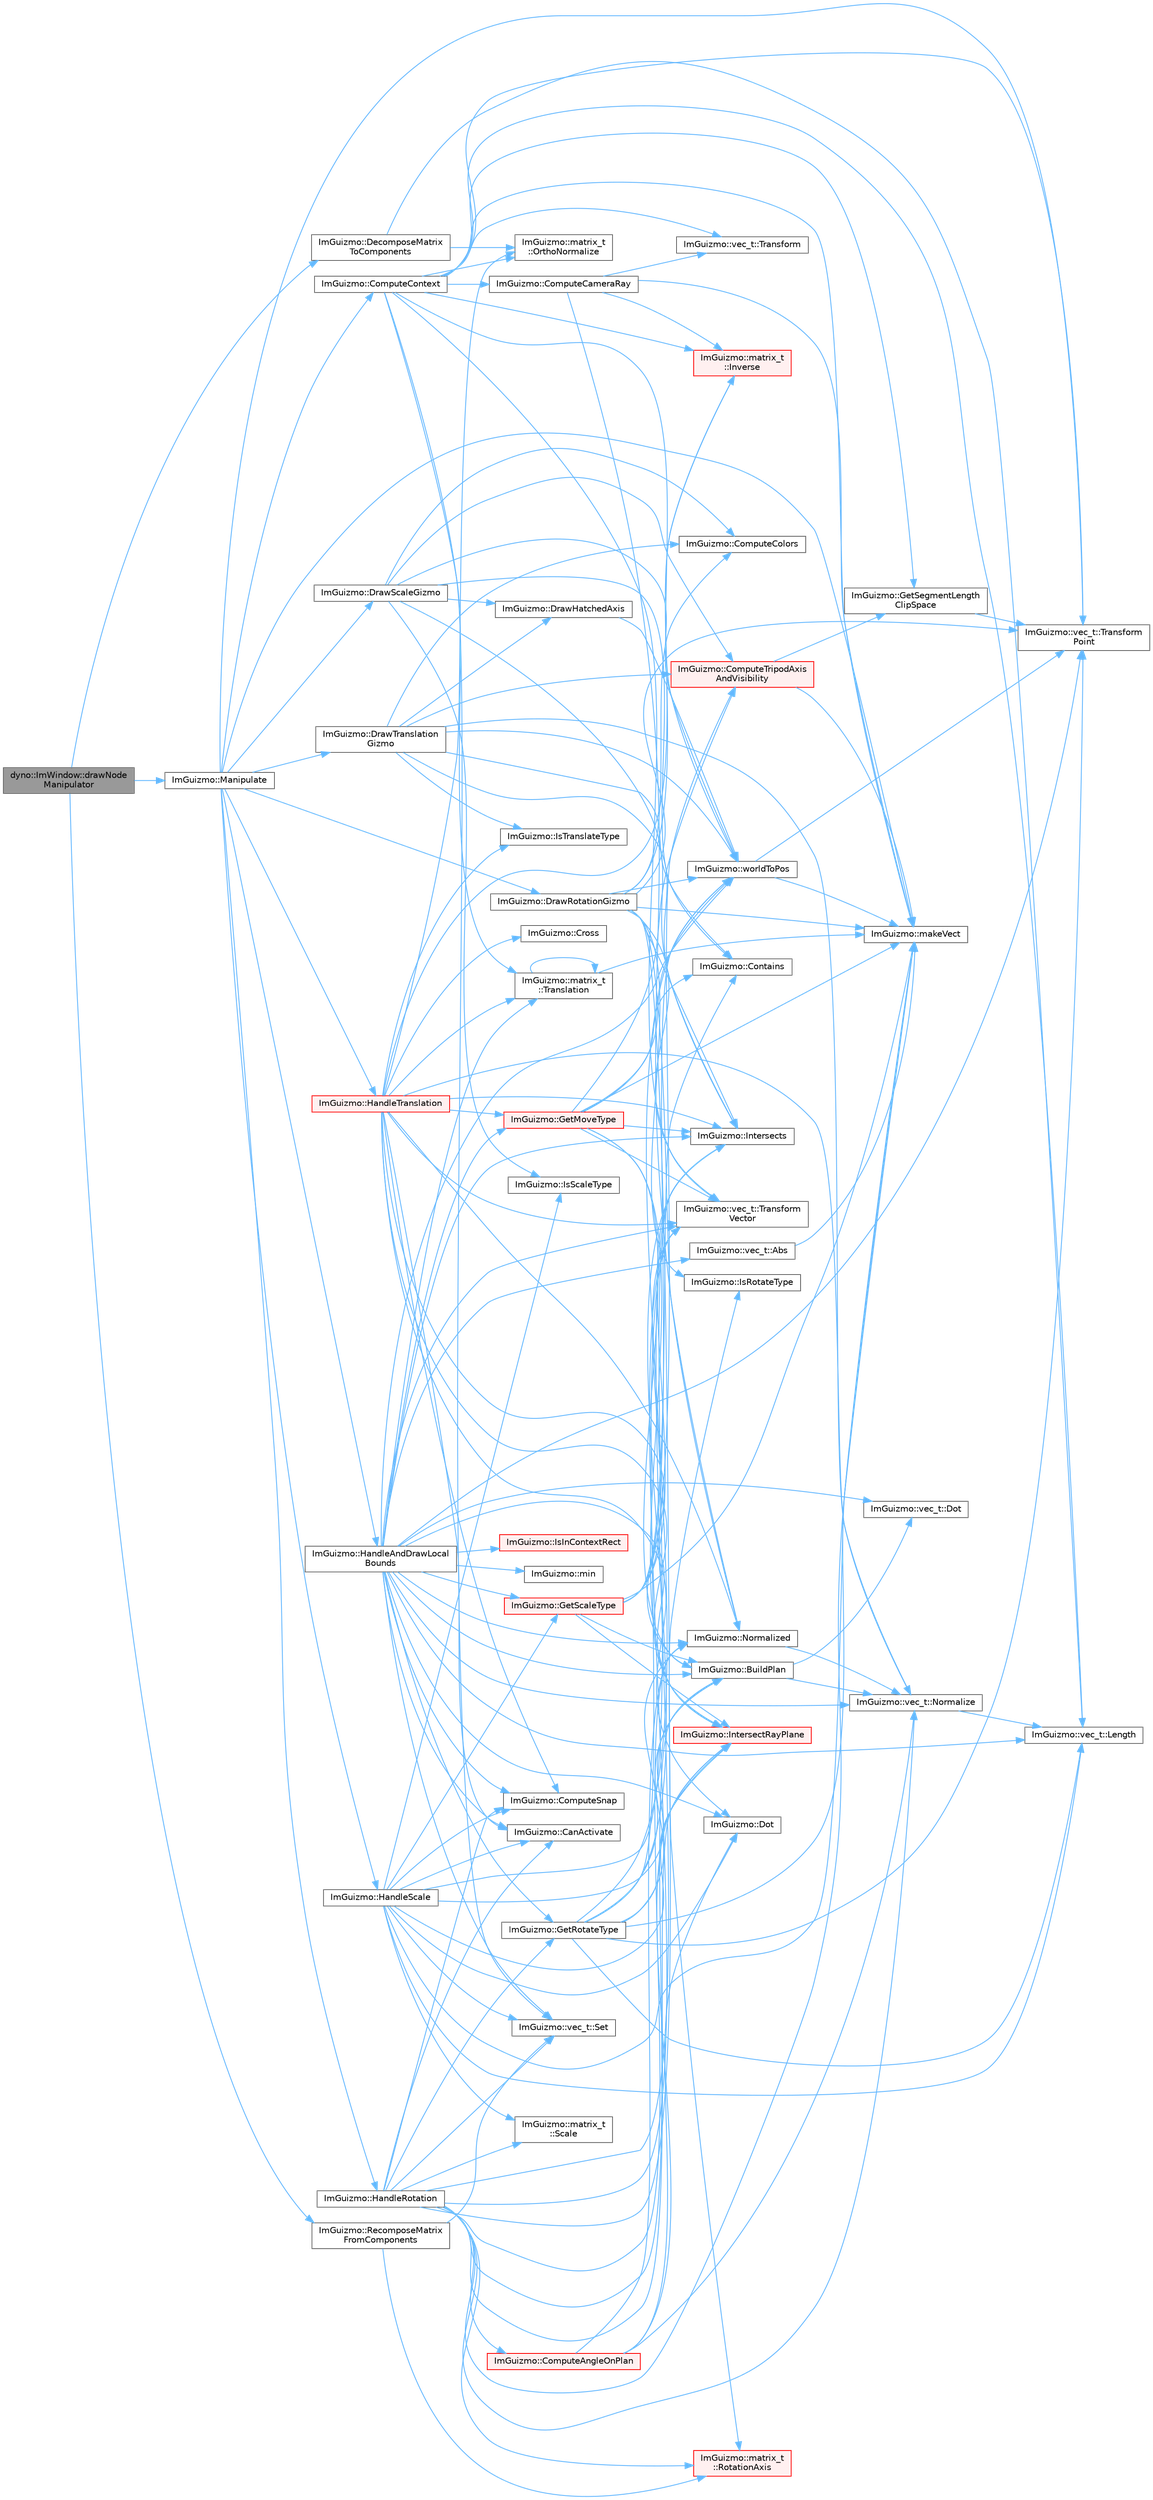 digraph "dyno::ImWindow::drawNodeManipulator"
{
 // LATEX_PDF_SIZE
  bgcolor="transparent";
  edge [fontname=Helvetica,fontsize=10,labelfontname=Helvetica,labelfontsize=10];
  node [fontname=Helvetica,fontsize=10,shape=box,height=0.2,width=0.4];
  rankdir="LR";
  Node1 [id="Node000001",label="dyno::ImWindow::drawNode\lManipulator",height=0.2,width=0.4,color="gray40", fillcolor="grey60", style="filled", fontcolor="black",tooltip=" "];
  Node1 -> Node2 [id="edge1_Node000001_Node000002",color="steelblue1",style="solid",tooltip=" "];
  Node2 [id="Node000002",label="ImGuizmo::DecomposeMatrix\lToComponents",height=0.2,width=0.4,color="grey40", fillcolor="white", style="filled",URL="$namespace_im_guizmo.html#ac1df64320a50430712330cc46532b63d",tooltip=" "];
  Node2 -> Node3 [id="edge2_Node000002_Node000003",color="steelblue1",style="solid",tooltip=" "];
  Node3 [id="Node000003",label="ImGuizmo::vec_t::Length",height=0.2,width=0.4,color="grey40", fillcolor="white", style="filled",URL="$struct_im_guizmo_1_1vec__t.html#a5fdc55e19fe7a468751ab9a8a77ebf23",tooltip=" "];
  Node2 -> Node4 [id="edge3_Node000002_Node000004",color="steelblue1",style="solid",tooltip=" "];
  Node4 [id="Node000004",label="ImGuizmo::matrix_t\l::OrthoNormalize",height=0.2,width=0.4,color="grey40", fillcolor="white", style="filled",URL="$struct_im_guizmo_1_1matrix__t.html#a230d5d19800a0aca753e1c324dcda9d7",tooltip=" "];
  Node1 -> Node5 [id="edge4_Node000001_Node000005",color="steelblue1",style="solid",tooltip=" "];
  Node5 [id="Node000005",label="ImGuizmo::Manipulate",height=0.2,width=0.4,color="grey40", fillcolor="white", style="filled",URL="$namespace_im_guizmo.html#a35055a3a0899598ad1ef1785d0539175",tooltip=" "];
  Node5 -> Node6 [id="edge5_Node000005_Node000006",color="steelblue1",style="solid",tooltip=" "];
  Node6 [id="Node000006",label="ImGuizmo::ComputeContext",height=0.2,width=0.4,color="grey40", fillcolor="white", style="filled",URL="$namespace_im_guizmo.html#ada8d9e037d6a4bb8399093c11f988135",tooltip=" "];
  Node6 -> Node7 [id="edge6_Node000006_Node000007",color="steelblue1",style="solid",tooltip=" "];
  Node7 [id="Node000007",label="ImGuizmo::ComputeCameraRay",height=0.2,width=0.4,color="grey40", fillcolor="white", style="filled",URL="$namespace_im_guizmo.html#a2a49b7afd89c853316c331957562ca35",tooltip=" "];
  Node7 -> Node8 [id="edge7_Node000007_Node000008",color="steelblue1",style="solid",tooltip=" "];
  Node8 [id="Node000008",label="ImGuizmo::matrix_t\l::Inverse",height=0.2,width=0.4,color="red", fillcolor="#FFF0F0", style="filled",URL="$struct_im_guizmo_1_1matrix__t.html#a8a0e24127eb60b7b4e0049488569c567",tooltip=" "];
  Node7 -> Node10 [id="edge8_Node000007_Node000010",color="steelblue1",style="solid",tooltip=" "];
  Node10 [id="Node000010",label="ImGuizmo::makeVect",height=0.2,width=0.4,color="grey40", fillcolor="white", style="filled",URL="$namespace_im_guizmo.html#a640be01f179c80230cd4b7ee9b298456",tooltip=" "];
  Node7 -> Node11 [id="edge9_Node000007_Node000011",color="steelblue1",style="solid",tooltip=" "];
  Node11 [id="Node000011",label="ImGuizmo::Normalized",height=0.2,width=0.4,color="grey40", fillcolor="white", style="filled",URL="$namespace_im_guizmo.html#a1619646543d1daf5ef5b8edc6060dd81",tooltip=" "];
  Node11 -> Node12 [id="edge10_Node000011_Node000012",color="steelblue1",style="solid",tooltip=" "];
  Node12 [id="Node000012",label="ImGuizmo::vec_t::Normalize",height=0.2,width=0.4,color="grey40", fillcolor="white", style="filled",URL="$struct_im_guizmo_1_1vec__t.html#af017b8aa014292dc855f180448a66579",tooltip=" "];
  Node12 -> Node3 [id="edge11_Node000012_Node000003",color="steelblue1",style="solid",tooltip=" "];
  Node7 -> Node13 [id="edge12_Node000007_Node000013",color="steelblue1",style="solid",tooltip=" "];
  Node13 [id="Node000013",label="ImGuizmo::vec_t::Transform",height=0.2,width=0.4,color="grey40", fillcolor="white", style="filled",URL="$struct_im_guizmo_1_1vec__t.html#aaaafbe7ea0ca56793617e8d085a78268",tooltip=" "];
  Node6 -> Node14 [id="edge13_Node000006_Node000014",color="steelblue1",style="solid",tooltip=" "];
  Node14 [id="Node000014",label="ImGuizmo::GetSegmentLength\lClipSpace",height=0.2,width=0.4,color="grey40", fillcolor="white", style="filled",URL="$namespace_im_guizmo.html#a672e34453f8e0303f8d268e29422fe1d",tooltip=" "];
  Node14 -> Node15 [id="edge14_Node000014_Node000015",color="steelblue1",style="solid",tooltip=" "];
  Node15 [id="Node000015",label="ImGuizmo::vec_t::Transform\lPoint",height=0.2,width=0.4,color="grey40", fillcolor="white", style="filled",URL="$struct_im_guizmo_1_1vec__t.html#a904cb32e9200475ae5a9f5c918816dc2",tooltip=" "];
  Node6 -> Node8 [id="edge15_Node000006_Node000008",color="steelblue1",style="solid",tooltip=" "];
  Node6 -> Node3 [id="edge16_Node000006_Node000003",color="steelblue1",style="solid",tooltip=" "];
  Node6 -> Node10 [id="edge17_Node000006_Node000010",color="steelblue1",style="solid",tooltip=" "];
  Node6 -> Node4 [id="edge18_Node000006_Node000004",color="steelblue1",style="solid",tooltip=" "];
  Node6 -> Node16 [id="edge19_Node000006_Node000016",color="steelblue1",style="solid",tooltip=" "];
  Node16 [id="Node000016",label="ImGuizmo::vec_t::Set",height=0.2,width=0.4,color="grey40", fillcolor="white", style="filled",URL="$struct_im_guizmo_1_1vec__t.html#a3a9bbf64bfa707364b68813dd46a5d5b",tooltip=" "];
  Node6 -> Node13 [id="edge20_Node000006_Node000013",color="steelblue1",style="solid",tooltip=" "];
  Node6 -> Node15 [id="edge21_Node000006_Node000015",color="steelblue1",style="solid",tooltip=" "];
  Node6 -> Node17 [id="edge22_Node000006_Node000017",color="steelblue1",style="solid",tooltip=" "];
  Node17 [id="Node000017",label="ImGuizmo::vec_t::Transform\lVector",height=0.2,width=0.4,color="grey40", fillcolor="white", style="filled",URL="$struct_im_guizmo_1_1vec__t.html#af803c601b07db954f6df8e40b056bded",tooltip=" "];
  Node6 -> Node18 [id="edge23_Node000006_Node000018",color="steelblue1",style="solid",tooltip=" "];
  Node18 [id="Node000018",label="ImGuizmo::matrix_t\l::Translation",height=0.2,width=0.4,color="grey40", fillcolor="white", style="filled",URL="$struct_im_guizmo_1_1matrix__t.html#a1a91d7a06f60933bc28ff9151c77f551",tooltip=" "];
  Node18 -> Node10 [id="edge24_Node000018_Node000010",color="steelblue1",style="solid",tooltip=" "];
  Node18 -> Node18 [id="edge25_Node000018_Node000018",color="steelblue1",style="solid",tooltip=" "];
  Node6 -> Node19 [id="edge26_Node000006_Node000019",color="steelblue1",style="solid",tooltip=" "];
  Node19 [id="Node000019",label="ImGuizmo::worldToPos",height=0.2,width=0.4,color="grey40", fillcolor="white", style="filled",URL="$namespace_im_guizmo.html#abb3202afd314281c19295b1ba03f9665",tooltip=" "];
  Node19 -> Node10 [id="edge27_Node000019_Node000010",color="steelblue1",style="solid",tooltip=" "];
  Node19 -> Node15 [id="edge28_Node000019_Node000015",color="steelblue1",style="solid",tooltip=" "];
  Node5 -> Node20 [id="edge29_Node000005_Node000020",color="steelblue1",style="solid",tooltip=" "];
  Node20 [id="Node000020",label="ImGuizmo::DrawRotationGizmo",height=0.2,width=0.4,color="grey40", fillcolor="white", style="filled",URL="$namespace_im_guizmo.html#a19db68ffce5ccda47ce42fecc876baf3",tooltip=" "];
  Node20 -> Node21 [id="edge30_Node000020_Node000021",color="steelblue1",style="solid",tooltip=" "];
  Node21 [id="Node000021",label="ImGuizmo::ComputeColors",height=0.2,width=0.4,color="grey40", fillcolor="white", style="filled",URL="$namespace_im_guizmo.html#a04598d3d31c4925efa3d341ec15b2d62",tooltip=" "];
  Node20 -> Node22 [id="edge31_Node000020_Node000022",color="steelblue1",style="solid",tooltip=" "];
  Node22 [id="Node000022",label="ImGuizmo::Intersects",height=0.2,width=0.4,color="grey40", fillcolor="white", style="filled",URL="$namespace_im_guizmo.html#a1ab785a4193bf54632444d3fa34890be",tooltip=" "];
  Node20 -> Node8 [id="edge32_Node000020_Node000008",color="steelblue1",style="solid",tooltip=" "];
  Node20 -> Node23 [id="edge33_Node000020_Node000023",color="steelblue1",style="solid",tooltip=" "];
  Node23 [id="Node000023",label="ImGuizmo::IsRotateType",height=0.2,width=0.4,color="grey40", fillcolor="white", style="filled",URL="$namespace_im_guizmo.html#a49ff00e9fad7d028e6fe7cc30e739886",tooltip=" "];
  Node20 -> Node10 [id="edge34_Node000020_Node000010",color="steelblue1",style="solid",tooltip=" "];
  Node20 -> Node11 [id="edge35_Node000020_Node000011",color="steelblue1",style="solid",tooltip=" "];
  Node20 -> Node24 [id="edge36_Node000020_Node000024",color="steelblue1",style="solid",tooltip=" "];
  Node24 [id="Node000024",label="ImGuizmo::matrix_t\l::RotationAxis",height=0.2,width=0.4,color="red", fillcolor="#FFF0F0", style="filled",URL="$struct_im_guizmo_1_1matrix__t.html#abb6c29d0bcc5e884b68a666a204730db",tooltip=" "];
  Node20 -> Node15 [id="edge37_Node000020_Node000015",color="steelblue1",style="solid",tooltip=" "];
  Node20 -> Node17 [id="edge38_Node000020_Node000017",color="steelblue1",style="solid",tooltip=" "];
  Node20 -> Node19 [id="edge39_Node000020_Node000019",color="steelblue1",style="solid",tooltip=" "];
  Node5 -> Node26 [id="edge40_Node000005_Node000026",color="steelblue1",style="solid",tooltip=" "];
  Node26 [id="Node000026",label="ImGuizmo::DrawScaleGizmo",height=0.2,width=0.4,color="grey40", fillcolor="white", style="filled",URL="$namespace_im_guizmo.html#ace349605c5f7bd22341151bf768a99e5",tooltip=" "];
  Node26 -> Node21 [id="edge41_Node000026_Node000021",color="steelblue1",style="solid",tooltip=" "];
  Node26 -> Node27 [id="edge42_Node000026_Node000027",color="steelblue1",style="solid",tooltip=" "];
  Node27 [id="Node000027",label="ImGuizmo::ComputeTripodAxis\lAndVisibility",height=0.2,width=0.4,color="red", fillcolor="#FFF0F0", style="filled",URL="$namespace_im_guizmo.html#abf64e5189af3402036c3bc58b91a48df",tooltip=" "];
  Node27 -> Node14 [id="edge43_Node000027_Node000014",color="steelblue1",style="solid",tooltip=" "];
  Node27 -> Node10 [id="edge44_Node000027_Node000010",color="steelblue1",style="solid",tooltip=" "];
  Node26 -> Node30 [id="edge45_Node000026_Node000030",color="steelblue1",style="solid",tooltip=" "];
  Node30 [id="Node000030",label="ImGuizmo::Contains",height=0.2,width=0.4,color="grey40", fillcolor="white", style="filled",URL="$namespace_im_guizmo.html#a495d241625c731c03be4b3a764dae2d0",tooltip=" "];
  Node26 -> Node31 [id="edge46_Node000026_Node000031",color="steelblue1",style="solid",tooltip=" "];
  Node31 [id="Node000031",label="ImGuizmo::DrawHatchedAxis",height=0.2,width=0.4,color="grey40", fillcolor="white", style="filled",URL="$namespace_im_guizmo.html#aac9c9eab06e6f72be4ef405d800ac48d",tooltip=" "];
  Node31 -> Node19 [id="edge47_Node000031_Node000019",color="steelblue1",style="solid",tooltip=" "];
  Node26 -> Node22 [id="edge48_Node000026_Node000022",color="steelblue1",style="solid",tooltip=" "];
  Node26 -> Node32 [id="edge49_Node000026_Node000032",color="steelblue1",style="solid",tooltip=" "];
  Node32 [id="Node000032",label="ImGuizmo::IsScaleType",height=0.2,width=0.4,color="grey40", fillcolor="white", style="filled",URL="$namespace_im_guizmo.html#a156f97e63c38a240bff78bf8aa05b6af",tooltip=" "];
  Node26 -> Node19 [id="edge50_Node000026_Node000019",color="steelblue1",style="solid",tooltip=" "];
  Node5 -> Node33 [id="edge51_Node000005_Node000033",color="steelblue1",style="solid",tooltip=" "];
  Node33 [id="Node000033",label="ImGuizmo::DrawTranslation\lGizmo",height=0.2,width=0.4,color="grey40", fillcolor="white", style="filled",URL="$namespace_im_guizmo.html#a0fc904f94efeae0d30493d2f6d071793",tooltip=" "];
  Node33 -> Node21 [id="edge52_Node000033_Node000021",color="steelblue1",style="solid",tooltip=" "];
  Node33 -> Node27 [id="edge53_Node000033_Node000027",color="steelblue1",style="solid",tooltip=" "];
  Node33 -> Node30 [id="edge54_Node000033_Node000030",color="steelblue1",style="solid",tooltip=" "];
  Node33 -> Node31 [id="edge55_Node000033_Node000031",color="steelblue1",style="solid",tooltip=" "];
  Node33 -> Node22 [id="edge56_Node000033_Node000022",color="steelblue1",style="solid",tooltip=" "];
  Node33 -> Node34 [id="edge57_Node000033_Node000034",color="steelblue1",style="solid",tooltip=" "];
  Node34 [id="Node000034",label="ImGuizmo::IsTranslateType",height=0.2,width=0.4,color="grey40", fillcolor="white", style="filled",URL="$namespace_im_guizmo.html#a1e29e9c82a2b9433cc83cdafd41ad74e",tooltip=" "];
  Node33 -> Node12 [id="edge58_Node000033_Node000012",color="steelblue1",style="solid",tooltip=" "];
  Node33 -> Node19 [id="edge59_Node000033_Node000019",color="steelblue1",style="solid",tooltip=" "];
  Node5 -> Node35 [id="edge60_Node000005_Node000035",color="steelblue1",style="solid",tooltip=" "];
  Node35 [id="Node000035",label="ImGuizmo::HandleAndDrawLocal\lBounds",height=0.2,width=0.4,color="grey40", fillcolor="white", style="filled",URL="$namespace_im_guizmo.html#a1f7e4771bc7f0ae1da2706ebc606da08",tooltip=" "];
  Node35 -> Node36 [id="edge61_Node000035_Node000036",color="steelblue1",style="solid",tooltip=" "];
  Node36 [id="Node000036",label="ImGuizmo::vec_t::Abs",height=0.2,width=0.4,color="grey40", fillcolor="white", style="filled",URL="$struct_im_guizmo_1_1vec__t.html#aaf0b9d29ade0ad00d0484d574dcefd64",tooltip=" "];
  Node36 -> Node10 [id="edge62_Node000036_Node000010",color="steelblue1",style="solid",tooltip=" "];
  Node35 -> Node37 [id="edge63_Node000035_Node000037",color="steelblue1",style="solid",tooltip=" "];
  Node37 [id="Node000037",label="ImGuizmo::BuildPlan",height=0.2,width=0.4,color="grey40", fillcolor="white", style="filled",URL="$namespace_im_guizmo.html#a9957d966cf6e46e6d9a9915d94c6bad9",tooltip=" "];
  Node37 -> Node38 [id="edge64_Node000037_Node000038",color="steelblue1",style="solid",tooltip=" "];
  Node38 [id="Node000038",label="ImGuizmo::vec_t::Dot",height=0.2,width=0.4,color="grey40", fillcolor="white", style="filled",URL="$struct_im_guizmo_1_1vec__t.html#a5114392eb0c3ffd869c2393465a01484",tooltip=" "];
  Node37 -> Node12 [id="edge65_Node000037_Node000012",color="steelblue1",style="solid",tooltip=" "];
  Node35 -> Node39 [id="edge66_Node000035_Node000039",color="steelblue1",style="solid",tooltip=" "];
  Node39 [id="Node000039",label="ImGuizmo::CanActivate",height=0.2,width=0.4,color="grey40", fillcolor="white", style="filled",URL="$namespace_im_guizmo.html#aa077cf24bd11603c77ab04278ddc18f4",tooltip=" "];
  Node35 -> Node40 [id="edge67_Node000035_Node000040",color="steelblue1",style="solid",tooltip=" "];
  Node40 [id="Node000040",label="ImGuizmo::ComputeSnap",height=0.2,width=0.4,color="grey40", fillcolor="white", style="filled",URL="$namespace_im_guizmo.html#a92bcd3b47781cb634bf55b63d22ba31e",tooltip=" "];
  Node35 -> Node41 [id="edge68_Node000035_Node000041",color="steelblue1",style="solid",tooltip=" "];
  Node41 [id="Node000041",label="ImGuizmo::Dot",height=0.2,width=0.4,color="grey40", fillcolor="white", style="filled",URL="$namespace_im_guizmo.html#aaf7169590757c87a75b7ea5e55bb1e9c",tooltip=" "];
  Node35 -> Node38 [id="edge69_Node000035_Node000038",color="steelblue1",style="solid",tooltip=" "];
  Node35 -> Node42 [id="edge70_Node000035_Node000042",color="steelblue1",style="solid",tooltip=" "];
  Node42 [id="Node000042",label="ImGuizmo::GetMoveType",height=0.2,width=0.4,color="red", fillcolor="#FFF0F0", style="filled",URL="$namespace_im_guizmo.html#aba5d7634d7362b86019d416dd653ac4a",tooltip=" "];
  Node42 -> Node37 [id="edge71_Node000042_Node000037",color="steelblue1",style="solid",tooltip=" "];
  Node42 -> Node27 [id="edge72_Node000042_Node000027",color="steelblue1",style="solid",tooltip=" "];
  Node42 -> Node30 [id="edge73_Node000042_Node000030",color="steelblue1",style="solid",tooltip=" "];
  Node42 -> Node43 [id="edge74_Node000042_Node000043",color="steelblue1",style="solid",tooltip=" "];
  Node43 [id="Node000043",label="ImGuizmo::IntersectRayPlane",height=0.2,width=0.4,color="red", fillcolor="#FFF0F0", style="filled",URL="$namespace_im_guizmo.html#afcffd45f3c36d533705237a661a4b332",tooltip=" "];
  Node42 -> Node22 [id="edge75_Node000042_Node000022",color="steelblue1",style="solid",tooltip=" "];
  Node42 -> Node10 [id="edge76_Node000042_Node000010",color="steelblue1",style="solid",tooltip=" "];
  Node42 -> Node17 [id="edge77_Node000042_Node000017",color="steelblue1",style="solid",tooltip=" "];
  Node42 -> Node19 [id="edge78_Node000042_Node000019",color="steelblue1",style="solid",tooltip=" "];
  Node35 -> Node45 [id="edge79_Node000035_Node000045",color="steelblue1",style="solid",tooltip=" "];
  Node45 [id="Node000045",label="ImGuizmo::GetRotateType",height=0.2,width=0.4,color="grey40", fillcolor="white", style="filled",URL="$namespace_im_guizmo.html#aa495de8d3d96d5bd545488d1c5515c74",tooltip=" "];
  Node45 -> Node37 [id="edge80_Node000045_Node000037",color="steelblue1",style="solid",tooltip=" "];
  Node45 -> Node43 [id="edge81_Node000045_Node000043",color="steelblue1",style="solid",tooltip=" "];
  Node45 -> Node22 [id="edge82_Node000045_Node000022",color="steelblue1",style="solid",tooltip=" "];
  Node45 -> Node3 [id="edge83_Node000045_Node000003",color="steelblue1",style="solid",tooltip=" "];
  Node45 -> Node10 [id="edge84_Node000045_Node000010",color="steelblue1",style="solid",tooltip=" "];
  Node45 -> Node11 [id="edge85_Node000045_Node000011",color="steelblue1",style="solid",tooltip=" "];
  Node45 -> Node15 [id="edge86_Node000045_Node000015",color="steelblue1",style="solid",tooltip=" "];
  Node45 -> Node17 [id="edge87_Node000045_Node000017",color="steelblue1",style="solid",tooltip=" "];
  Node45 -> Node19 [id="edge88_Node000045_Node000019",color="steelblue1",style="solid",tooltip=" "];
  Node35 -> Node46 [id="edge89_Node000035_Node000046",color="steelblue1",style="solid",tooltip=" "];
  Node46 [id="Node000046",label="ImGuizmo::GetScaleType",height=0.2,width=0.4,color="red", fillcolor="#FFF0F0", style="filled",URL="$namespace_im_guizmo.html#a3ede5ee996368759c6cfb2266b5500e1",tooltip=" "];
  Node46 -> Node37 [id="edge90_Node000046_Node000037",color="steelblue1",style="solid",tooltip=" "];
  Node46 -> Node27 [id="edge91_Node000046_Node000027",color="steelblue1",style="solid",tooltip=" "];
  Node46 -> Node30 [id="edge92_Node000046_Node000030",color="steelblue1",style="solid",tooltip=" "];
  Node46 -> Node43 [id="edge93_Node000046_Node000043",color="steelblue1",style="solid",tooltip=" "];
  Node46 -> Node22 [id="edge94_Node000046_Node000022",color="steelblue1",style="solid",tooltip=" "];
  Node46 -> Node10 [id="edge95_Node000046_Node000010",color="steelblue1",style="solid",tooltip=" "];
  Node46 -> Node17 [id="edge96_Node000046_Node000017",color="steelblue1",style="solid",tooltip=" "];
  Node46 -> Node19 [id="edge97_Node000046_Node000019",color="steelblue1",style="solid",tooltip=" "];
  Node35 -> Node43 [id="edge98_Node000035_Node000043",color="steelblue1",style="solid",tooltip=" "];
  Node35 -> Node22 [id="edge99_Node000035_Node000022",color="steelblue1",style="solid",tooltip=" "];
  Node35 -> Node47 [id="edge100_Node000035_Node000047",color="steelblue1",style="solid",tooltip=" "];
  Node47 [id="Node000047",label="ImGuizmo::IsInContextRect",height=0.2,width=0.4,color="red", fillcolor="#FFF0F0", style="filled",URL="$namespace_im_guizmo.html#a3f7680b123eddcae730a33367795f901",tooltip=" "];
  Node35 -> Node3 [id="edge101_Node000035_Node000003",color="steelblue1",style="solid",tooltip=" "];
  Node35 -> Node49 [id="edge102_Node000035_Node000049",color="steelblue1",style="solid",tooltip=" "];
  Node49 [id="Node000049",label="ImGuizmo::min",height=0.2,width=0.4,color="grey40", fillcolor="white", style="filled",URL="$namespace_im_guizmo.html#a4328433ac685d1b796ba38b82ffba4f2",tooltip=" "];
  Node35 -> Node12 [id="edge103_Node000035_Node000012",color="steelblue1",style="solid",tooltip=" "];
  Node35 -> Node11 [id="edge104_Node000035_Node000011",color="steelblue1",style="solid",tooltip=" "];
  Node35 -> Node16 [id="edge105_Node000035_Node000016",color="steelblue1",style="solid",tooltip=" "];
  Node35 -> Node15 [id="edge106_Node000035_Node000015",color="steelblue1",style="solid",tooltip=" "];
  Node35 -> Node17 [id="edge107_Node000035_Node000017",color="steelblue1",style="solid",tooltip=" "];
  Node35 -> Node18 [id="edge108_Node000035_Node000018",color="steelblue1",style="solid",tooltip=" "];
  Node35 -> Node19 [id="edge109_Node000035_Node000019",color="steelblue1",style="solid",tooltip=" "];
  Node5 -> Node50 [id="edge110_Node000005_Node000050",color="steelblue1",style="solid",tooltip=" "];
  Node50 [id="Node000050",label="ImGuizmo::HandleRotation",height=0.2,width=0.4,color="grey40", fillcolor="white", style="filled",URL="$namespace_im_guizmo.html#a924cccc1ff201278f3d290fe718cc6da",tooltip=" "];
  Node50 -> Node37 [id="edge111_Node000050_Node000037",color="steelblue1",style="solid",tooltip=" "];
  Node50 -> Node39 [id="edge112_Node000050_Node000039",color="steelblue1",style="solid",tooltip=" "];
  Node50 -> Node51 [id="edge113_Node000050_Node000051",color="steelblue1",style="solid",tooltip=" "];
  Node51 [id="Node000051",label="ImGuizmo::ComputeAngleOnPlan",height=0.2,width=0.4,color="red", fillcolor="#FFF0F0", style="filled",URL="$namespace_im_guizmo.html#a3c0b45d8b3bea5b4a61bff24b900474e",tooltip=" "];
  Node51 -> Node41 [id="edge114_Node000051_Node000041",color="steelblue1",style="solid",tooltip=" "];
  Node51 -> Node43 [id="edge115_Node000051_Node000043",color="steelblue1",style="solid",tooltip=" "];
  Node51 -> Node12 [id="edge116_Node000051_Node000012",color="steelblue1",style="solid",tooltip=" "];
  Node51 -> Node11 [id="edge117_Node000051_Node000011",color="steelblue1",style="solid",tooltip=" "];
  Node50 -> Node40 [id="edge118_Node000050_Node000040",color="steelblue1",style="solid",tooltip=" "];
  Node50 -> Node45 [id="edge119_Node000050_Node000045",color="steelblue1",style="solid",tooltip=" "];
  Node50 -> Node43 [id="edge120_Node000050_Node000043",color="steelblue1",style="solid",tooltip=" "];
  Node50 -> Node22 [id="edge121_Node000050_Node000022",color="steelblue1",style="solid",tooltip=" "];
  Node50 -> Node23 [id="edge122_Node000050_Node000023",color="steelblue1",style="solid",tooltip=" "];
  Node50 -> Node10 [id="edge123_Node000050_Node000010",color="steelblue1",style="solid",tooltip=" "];
  Node50 -> Node12 [id="edge124_Node000050_Node000012",color="steelblue1",style="solid",tooltip=" "];
  Node50 -> Node11 [id="edge125_Node000050_Node000011",color="steelblue1",style="solid",tooltip=" "];
  Node50 -> Node24 [id="edge126_Node000050_Node000024",color="steelblue1",style="solid",tooltip=" "];
  Node50 -> Node54 [id="edge127_Node000050_Node000054",color="steelblue1",style="solid",tooltip=" "];
  Node54 [id="Node000054",label="ImGuizmo::matrix_t\l::Scale",height=0.2,width=0.4,color="grey40", fillcolor="white", style="filled",URL="$struct_im_guizmo_1_1matrix__t.html#aacc1c879e8fe430e3fd2f0cb7c15b8aa",tooltip=" "];
  Node50 -> Node16 [id="edge128_Node000050_Node000016",color="steelblue1",style="solid",tooltip=" "];
  Node50 -> Node17 [id="edge129_Node000050_Node000017",color="steelblue1",style="solid",tooltip=" "];
  Node5 -> Node55 [id="edge130_Node000005_Node000055",color="steelblue1",style="solid",tooltip=" "];
  Node55 [id="Node000055",label="ImGuizmo::HandleScale",height=0.2,width=0.4,color="grey40", fillcolor="white", style="filled",URL="$namespace_im_guizmo.html#a6e20cf1cff4119f99fd98ea3c4f54dab",tooltip=" "];
  Node55 -> Node37 [id="edge131_Node000055_Node000037",color="steelblue1",style="solid",tooltip=" "];
  Node55 -> Node39 [id="edge132_Node000055_Node000039",color="steelblue1",style="solid",tooltip=" "];
  Node55 -> Node40 [id="edge133_Node000055_Node000040",color="steelblue1",style="solid",tooltip=" "];
  Node55 -> Node41 [id="edge134_Node000055_Node000041",color="steelblue1",style="solid",tooltip=" "];
  Node55 -> Node46 [id="edge135_Node000055_Node000046",color="steelblue1",style="solid",tooltip=" "];
  Node55 -> Node43 [id="edge136_Node000055_Node000043",color="steelblue1",style="solid",tooltip=" "];
  Node55 -> Node22 [id="edge137_Node000055_Node000022",color="steelblue1",style="solid",tooltip=" "];
  Node55 -> Node32 [id="edge138_Node000055_Node000032",color="steelblue1",style="solid",tooltip=" "];
  Node55 -> Node3 [id="edge139_Node000055_Node000003",color="steelblue1",style="solid",tooltip=" "];
  Node55 -> Node10 [id="edge140_Node000055_Node000010",color="steelblue1",style="solid",tooltip=" "];
  Node55 -> Node54 [id="edge141_Node000055_Node000054",color="steelblue1",style="solid",tooltip=" "];
  Node55 -> Node16 [id="edge142_Node000055_Node000016",color="steelblue1",style="solid",tooltip=" "];
  Node5 -> Node56 [id="edge143_Node000005_Node000056",color="steelblue1",style="solid",tooltip=" "];
  Node56 [id="Node000056",label="ImGuizmo::HandleTranslation",height=0.2,width=0.4,color="red", fillcolor="#FFF0F0", style="filled",URL="$namespace_im_guizmo.html#a740e542a76c41130c8faaa6da10b9ffc",tooltip=" "];
  Node56 -> Node37 [id="edge144_Node000056_Node000037",color="steelblue1",style="solid",tooltip=" "];
  Node56 -> Node39 [id="edge145_Node000056_Node000039",color="steelblue1",style="solid",tooltip=" "];
  Node56 -> Node40 [id="edge146_Node000056_Node000040",color="steelblue1",style="solid",tooltip=" "];
  Node56 -> Node57 [id="edge147_Node000056_Node000057",color="steelblue1",style="solid",tooltip=" "];
  Node57 [id="Node000057",label="ImGuizmo::Cross",height=0.2,width=0.4,color="grey40", fillcolor="white", style="filled",URL="$namespace_im_guizmo.html#a4ce35a6d2e403a221701a2e8801d5642",tooltip=" "];
  Node56 -> Node41 [id="edge148_Node000056_Node000041",color="steelblue1",style="solid",tooltip=" "];
  Node56 -> Node42 [id="edge149_Node000056_Node000042",color="steelblue1",style="solid",tooltip=" "];
  Node56 -> Node43 [id="edge150_Node000056_Node000043",color="steelblue1",style="solid",tooltip=" "];
  Node56 -> Node22 [id="edge151_Node000056_Node000022",color="steelblue1",style="solid",tooltip=" "];
  Node56 -> Node8 [id="edge152_Node000056_Node000008",color="steelblue1",style="solid",tooltip=" "];
  Node56 -> Node34 [id="edge153_Node000056_Node000034",color="steelblue1",style="solid",tooltip=" "];
  Node56 -> Node12 [id="edge154_Node000056_Node000012",color="steelblue1",style="solid",tooltip=" "];
  Node56 -> Node11 [id="edge155_Node000056_Node000011",color="steelblue1",style="solid",tooltip=" "];
  Node56 -> Node4 [id="edge156_Node000056_Node000004",color="steelblue1",style="solid",tooltip=" "];
  Node56 -> Node17 [id="edge157_Node000056_Node000017",color="steelblue1",style="solid",tooltip=" "];
  Node56 -> Node18 [id="edge158_Node000056_Node000018",color="steelblue1",style="solid",tooltip=" "];
  Node5 -> Node10 [id="edge159_Node000005_Node000010",color="steelblue1",style="solid",tooltip=" "];
  Node5 -> Node15 [id="edge160_Node000005_Node000015",color="steelblue1",style="solid",tooltip=" "];
  Node1 -> Node58 [id="edge161_Node000001_Node000058",color="steelblue1",style="solid",tooltip=" "];
  Node58 [id="Node000058",label="ImGuizmo::RecomposeMatrix\lFromComponents",height=0.2,width=0.4,color="grey40", fillcolor="white", style="filled",URL="$namespace_im_guizmo.html#ac351a2297e059fc4f328cfae81fab40e",tooltip=" "];
  Node58 -> Node24 [id="edge162_Node000058_Node000024",color="steelblue1",style="solid",tooltip=" "];
  Node58 -> Node16 [id="edge163_Node000058_Node000016",color="steelblue1",style="solid",tooltip=" "];
}
